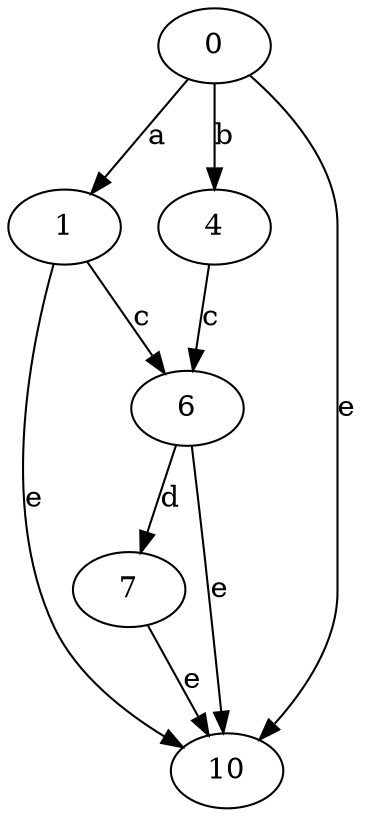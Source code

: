 strict digraph  {
1;
4;
6;
7;
0;
10;
1 -> 6  [label=c];
1 -> 10  [label=e];
4 -> 6  [label=c];
6 -> 7  [label=d];
6 -> 10  [label=e];
7 -> 10  [label=e];
0 -> 1  [label=a];
0 -> 4  [label=b];
0 -> 10  [label=e];
}
